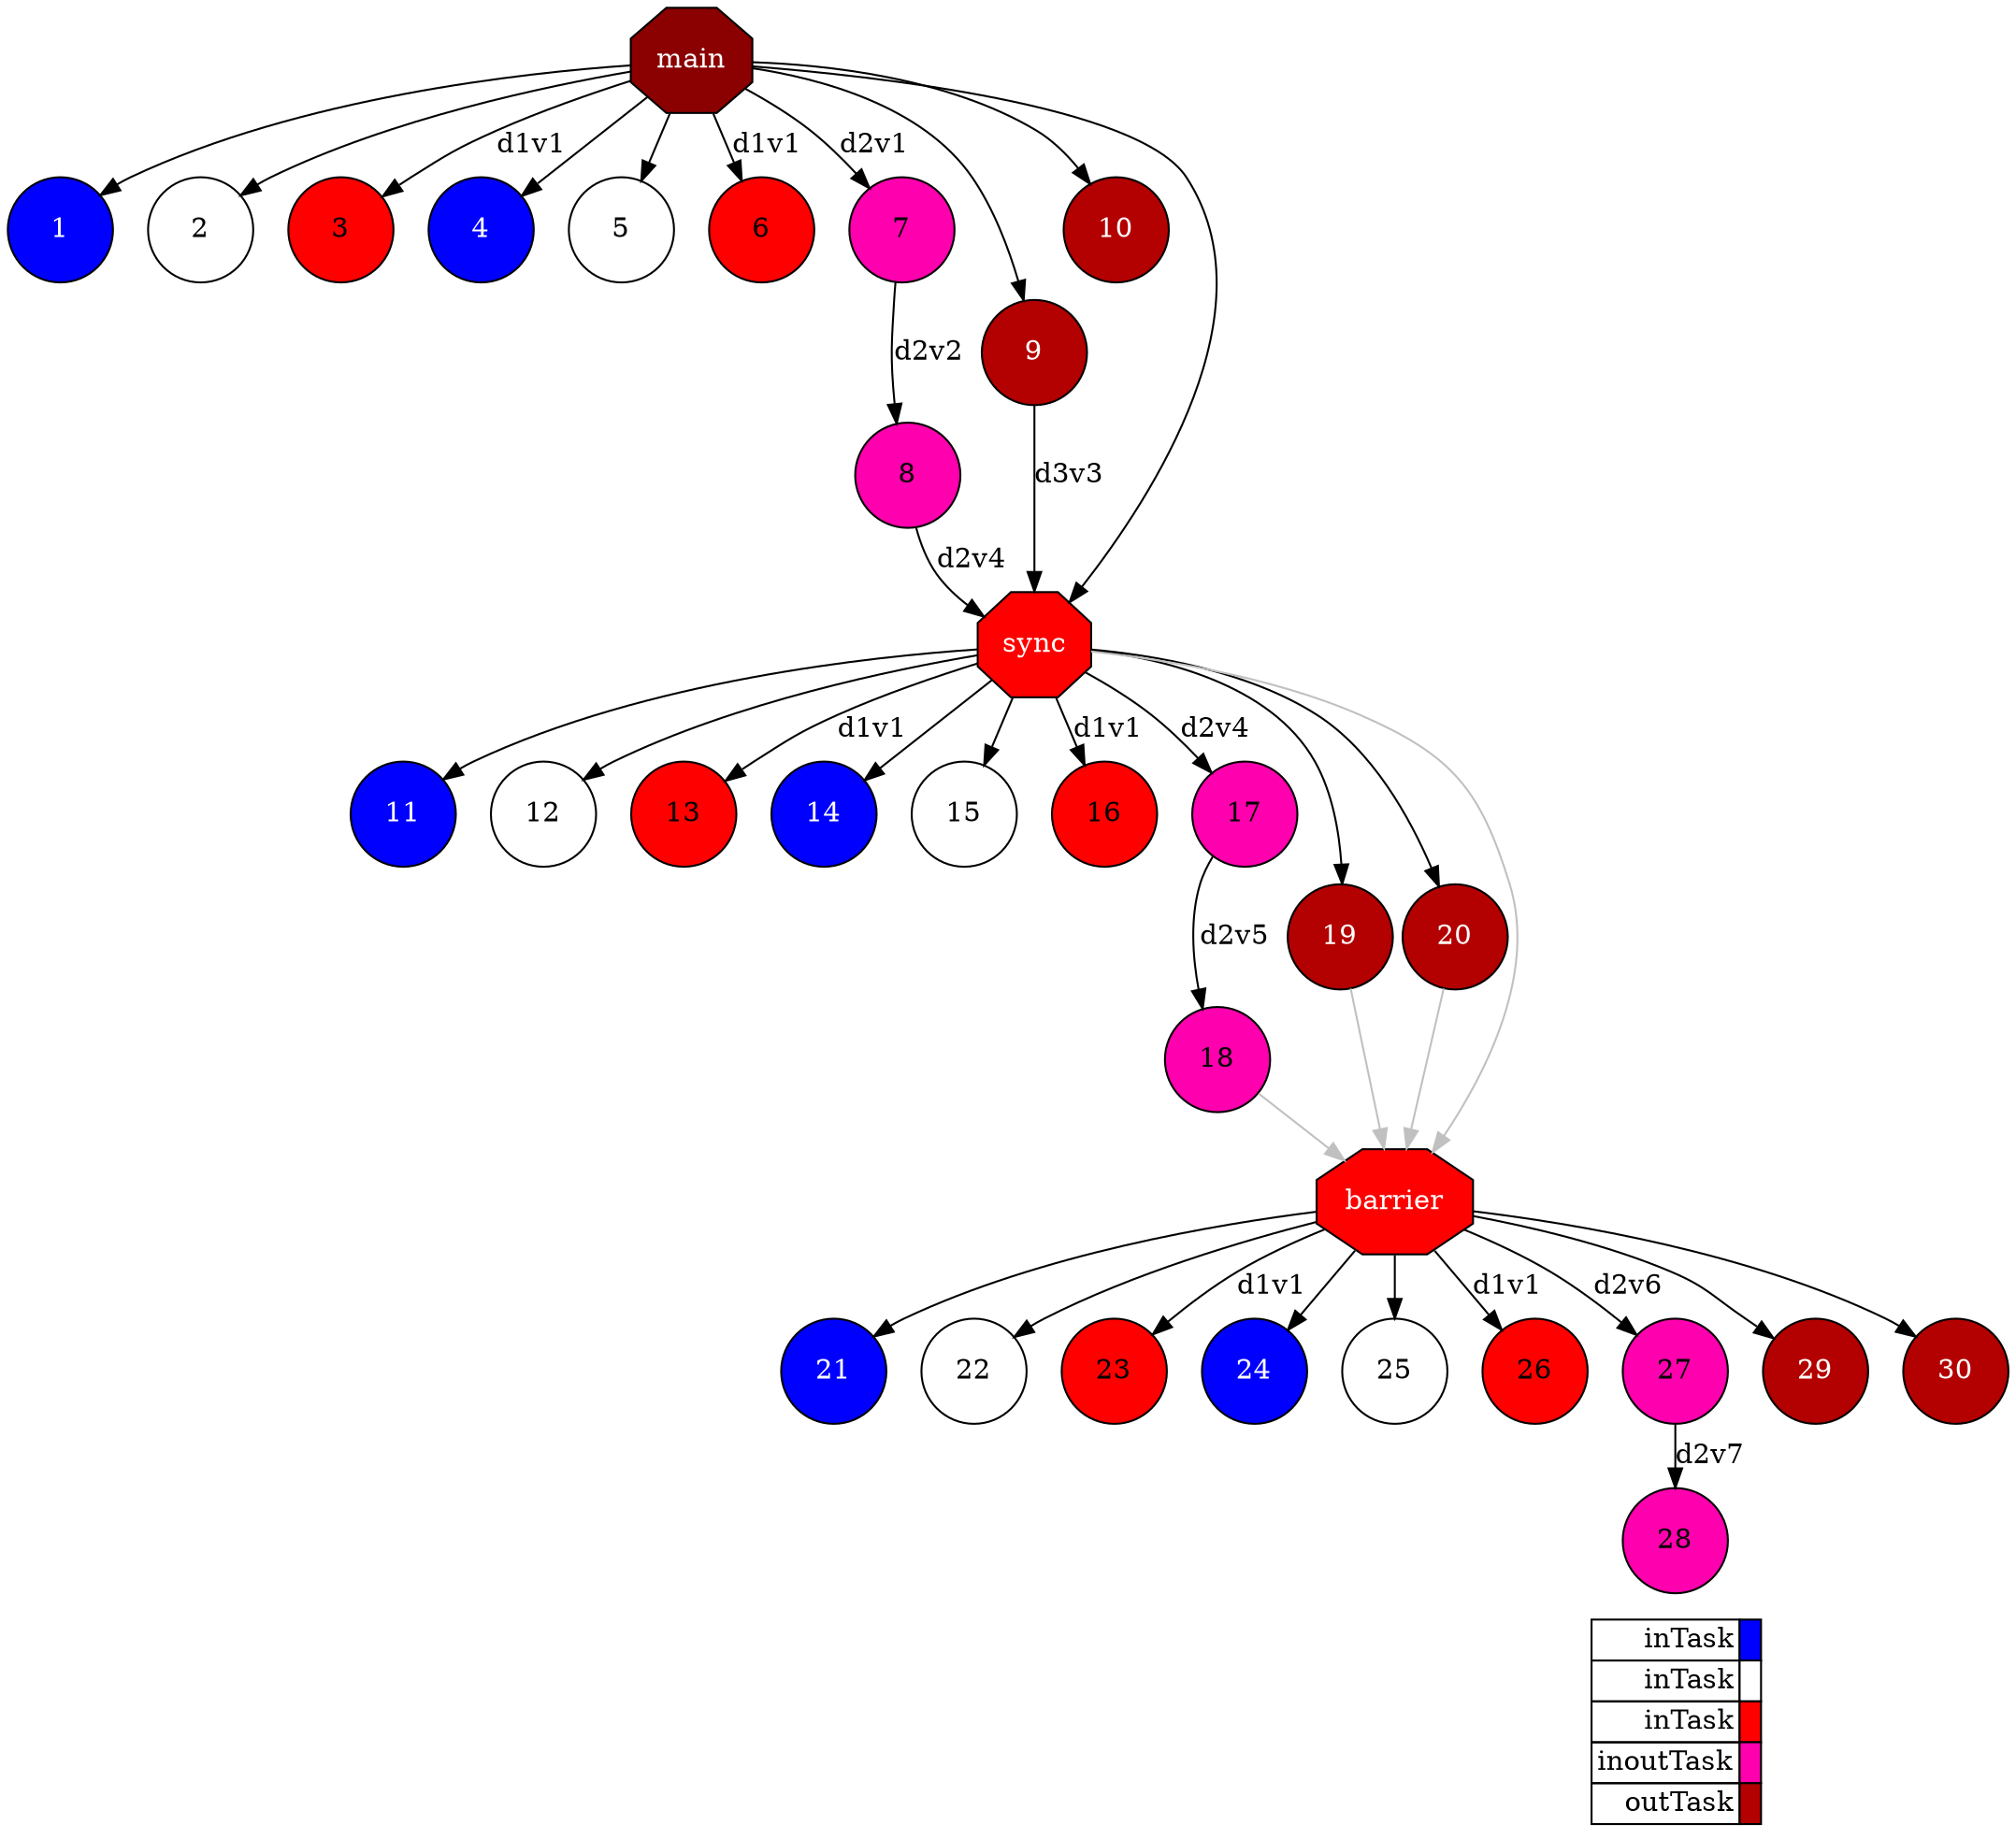 digraph {
  rankdir=TB;
  labeljust="l";
  compound= true;
  subgraph dependence_graph {
    ranksep=0.20;
    node[height=0.75];

Synchro0[label="main", shape=octagon, style=filled fillcolor="#8B0000" fontcolor="#FFFFFF"];
1[shape=circle, style=filled fillcolor="#0000ff" fontcolor="#ffffff"];
Synchro0 -> 1;
2[shape=circle, style=filled fillcolor="#ffffff" fontcolor="#000000"];
Synchro0 -> 2;
3[shape=circle, style=filled fillcolor="#ff0000" fontcolor="#000000"];
Synchro0 -> 3 [label="d1v1"];
4[shape=circle, style=filled fillcolor="#0000ff" fontcolor="#ffffff"];
Synchro0 -> 4;
5[shape=circle, style=filled fillcolor="#ffffff" fontcolor="#000000"];
Synchro0 -> 5;
6[shape=circle, style=filled fillcolor="#ff0000" fontcolor="#000000"];
Synchro0 -> 6 [label="d1v1"];
7[shape=circle, style=filled fillcolor="#ff00ae" fontcolor="#000000"];
Synchro0 -> 7 [label="d2v1"];
8[shape=circle, style=filled fillcolor="#ff00ae" fontcolor="#000000"];
7 -> 8 [label="d2v2"];
9[shape=circle, style=filled fillcolor="#b30000" fontcolor="#ffffff"];
Synchro0 -> 9;
10[shape=circle, style=filled fillcolor="#b30000" fontcolor="#ffffff"];
Synchro0 -> 10;
Synchro1[label="sync", shape=octagon, style=filled fillcolor="#ff0000" fontcolor="#FFFFFF"];
Synchro0 -> Synchro1;
8 -> Synchro1 [label="d2v4"];
9 -> Synchro1 [label="d3v3"];
11[shape=circle, style=filled fillcolor="#0000ff" fontcolor="#ffffff"];
Synchro1 -> 11;
12[shape=circle, style=filled fillcolor="#ffffff" fontcolor="#000000"];
Synchro1 -> 12;
13[shape=circle, style=filled fillcolor="#ff0000" fontcolor="#000000"];
Synchro1 -> 13 [label="d1v1"];
14[shape=circle, style=filled fillcolor="#0000ff" fontcolor="#ffffff"];
Synchro1 -> 14;
15[shape=circle, style=filled fillcolor="#ffffff" fontcolor="#000000"];
Synchro1 -> 15;
16[shape=circle, style=filled fillcolor="#ff0000" fontcolor="#000000"];
Synchro1 -> 16 [label="d1v1"];
17[shape=circle, style=filled fillcolor="#ff00ae" fontcolor="#000000"];
Synchro1 -> 17 [label="d2v4"];
18[shape=circle, style=filled fillcolor="#ff00ae" fontcolor="#000000"];
17 -> 18 [label="d2v5"];
19[shape=circle, style=filled fillcolor="#b30000" fontcolor="#ffffff"];
Synchro1 -> 19;
20[shape=circle, style=filled fillcolor="#b30000" fontcolor="#ffffff"];
Synchro1 -> 20;
Synchro2[label="barrier", shape=octagon, style=filled fillcolor="#ff0000" fontcolor="#FFFFFF"];
Synchro1 -> Synchro2 [color=grey];
18 -> Synchro2 [color=grey];
19 -> Synchro2 [color=grey];
20 -> Synchro2 [color=grey];
21[shape=circle, style=filled fillcolor="#0000ff" fontcolor="#ffffff"];
Synchro2 -> 21;
22[shape=circle, style=filled fillcolor="#ffffff" fontcolor="#000000"];
Synchro2 -> 22;
23[shape=circle, style=filled fillcolor="#ff0000" fontcolor="#000000"];
Synchro2 -> 23 [label="d1v1"];
24[shape=circle, style=filled fillcolor="#0000ff" fontcolor="#ffffff"];
Synchro2 -> 24;
25[shape=circle, style=filled fillcolor="#ffffff" fontcolor="#000000"];
Synchro2 -> 25;
26[shape=circle, style=filled fillcolor="#ff0000" fontcolor="#000000"];
Synchro2 -> 26 [label="d1v1"];
27[shape=circle, style=filled fillcolor="#ff00ae" fontcolor="#000000"];
Synchro2 -> 27 [label="d2v6"];
28[shape=circle, style=filled fillcolor="#ff00ae" fontcolor="#000000"];
27 -> 28 [label="d2v7"];
29[shape=circle, style=filled fillcolor="#b30000" fontcolor="#ffffff"];
Synchro2 -> 29;
30[shape=circle, style=filled fillcolor="#b30000" fontcolor="#ffffff"];
Synchro2 -> 30;  }
  subgraph legend {
    rank=sink;
    node [shape=plaintext, height=0.75];
    ranksep=0.20;
    label = "Legend";
    key [label=<
      <table border="0" cellpadding="2" cellspacing="0" cellborder="1">
<tr>
<td align="right">inTask</td>
<td bgcolor="#0000ff">&nbsp;</td>
</tr>
<tr>
<td align="right">inTask</td>
<td bgcolor="#ffffff">&nbsp;</td>
</tr>
<tr>
<td align="right">inTask</td>
<td bgcolor="#ff0000">&nbsp;</td>
</tr>
<tr>
<td align="right">inoutTask</td>
<td bgcolor="#ff00ae">&nbsp;</td>
</tr>
<tr>
<td align="right">outTask</td>
<td bgcolor="#b30000">&nbsp;</td>
</tr>
      </table>
    >]
  }
}
